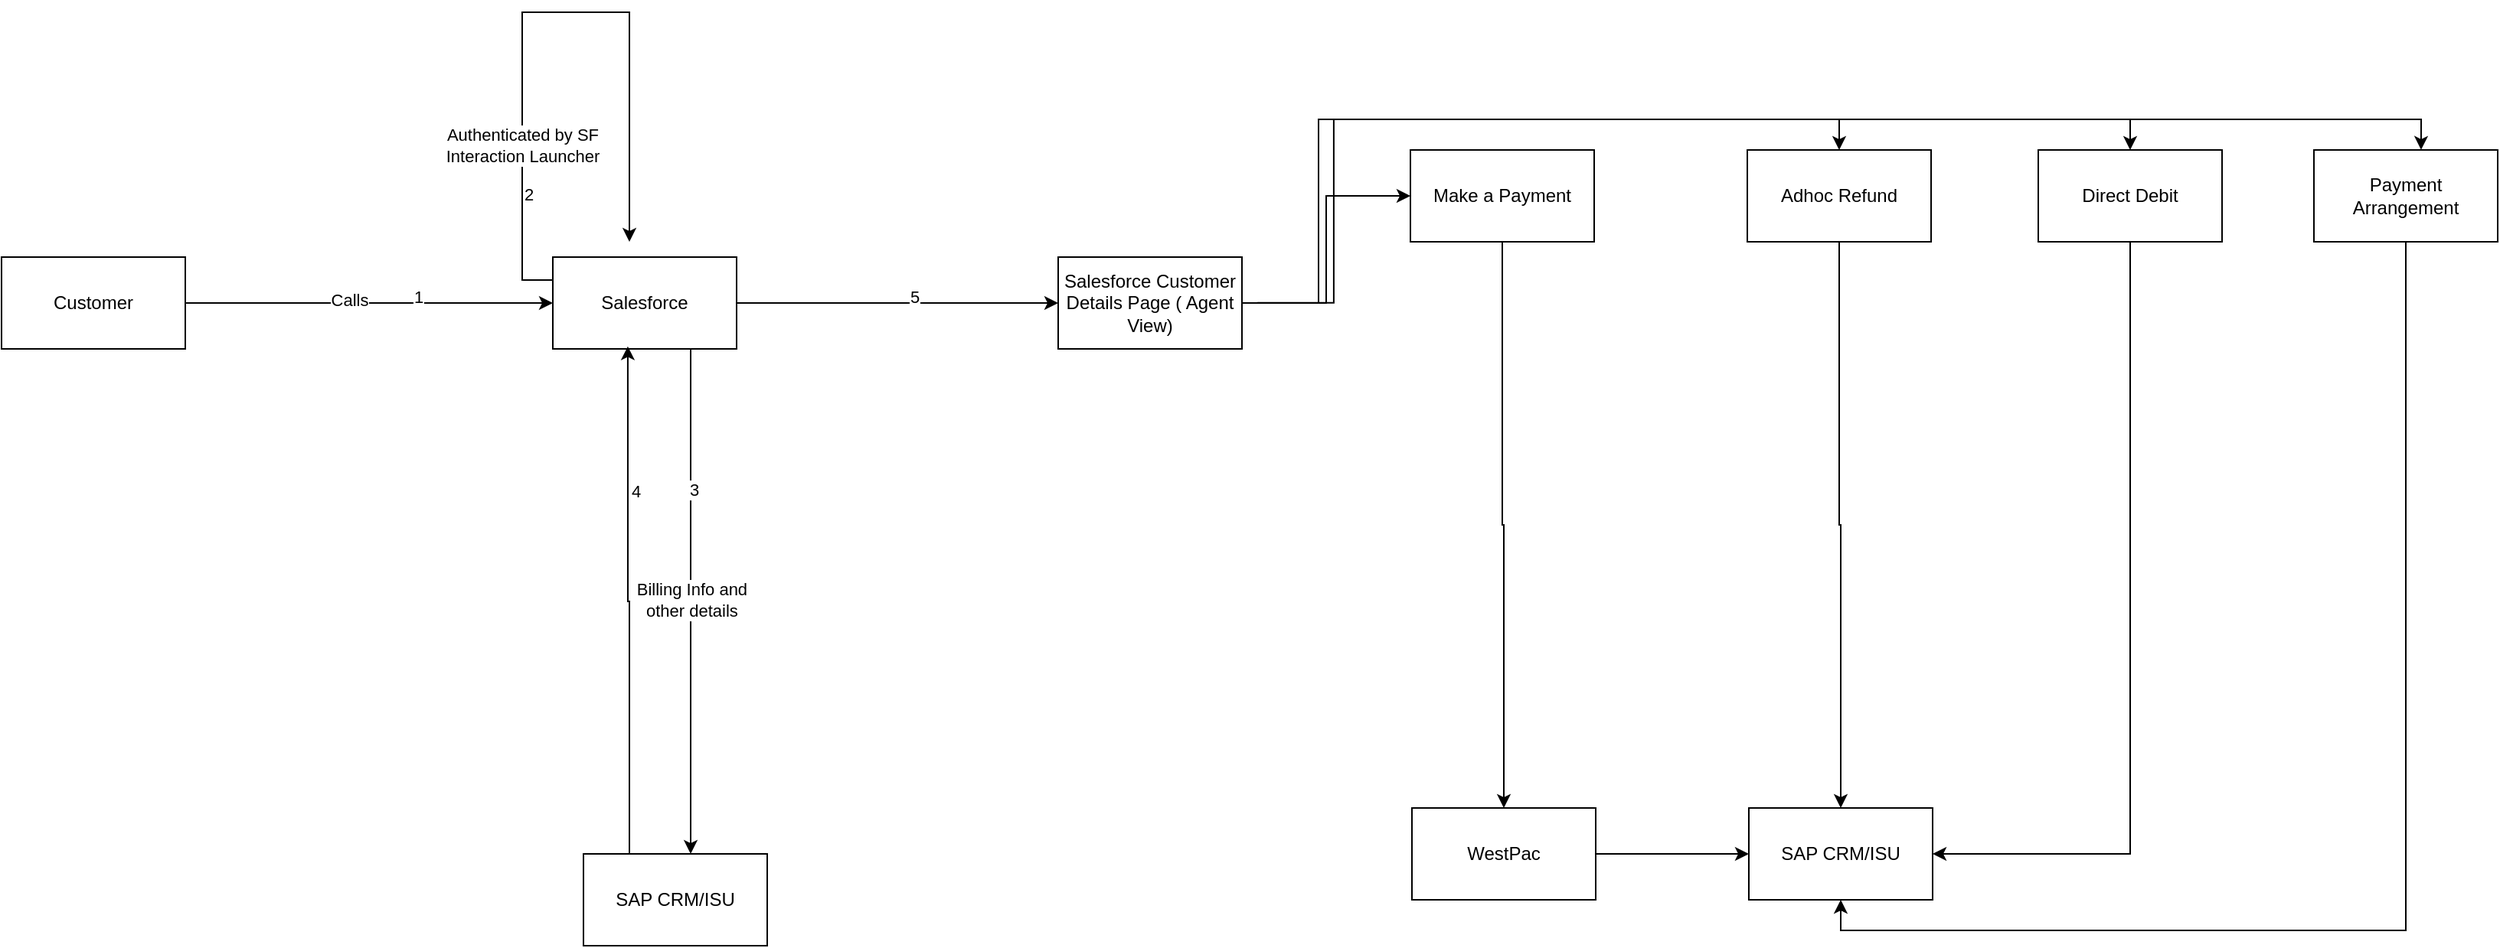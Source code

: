 <mxfile version="26.0.10">
  <diagram name="Page-1" id="iQu3nyqo9eot8f81149F">
    <mxGraphModel dx="1901" dy="2141" grid="1" gridSize="10" guides="1" tooltips="1" connect="1" arrows="1" fold="1" page="1" pageScale="1" pageWidth="850" pageHeight="1100" math="0" shadow="0">
      <root>
        <mxCell id="0" />
        <mxCell id="1" parent="0" />
        <mxCell id="WT15TES9iAEyX-zyvtR5-6" value="" style="edgeStyle=orthogonalEdgeStyle;rounded=0;orthogonalLoop=1;jettySize=auto;html=1;" edge="1" parent="1" source="WT15TES9iAEyX-zyvtR5-1" target="WT15TES9iAEyX-zyvtR5-2">
          <mxGeometry relative="1" as="geometry" />
        </mxCell>
        <mxCell id="WT15TES9iAEyX-zyvtR5-8" value="Calls" style="edgeLabel;html=1;align=center;verticalAlign=middle;resizable=0;points=[];" vertex="1" connectable="0" parent="WT15TES9iAEyX-zyvtR5-6">
          <mxGeometry x="-0.109" y="2" relative="1" as="geometry">
            <mxPoint as="offset" />
          </mxGeometry>
        </mxCell>
        <mxCell id="WT15TES9iAEyX-zyvtR5-24" value="1" style="edgeLabel;html=1;align=center;verticalAlign=middle;resizable=0;points=[];" vertex="1" connectable="0" parent="WT15TES9iAEyX-zyvtR5-6">
          <mxGeometry x="0.264" y="4" relative="1" as="geometry">
            <mxPoint as="offset" />
          </mxGeometry>
        </mxCell>
        <mxCell id="WT15TES9iAEyX-zyvtR5-1" value="Customer" style="rounded=0;whiteSpace=wrap;html=1;" vertex="1" parent="1">
          <mxGeometry x="30" y="90" width="120" height="60" as="geometry" />
        </mxCell>
        <mxCell id="WT15TES9iAEyX-zyvtR5-18" style="edgeStyle=orthogonalEdgeStyle;rounded=0;orthogonalLoop=1;jettySize=auto;html=1;exitX=0.75;exitY=1;exitDx=0;exitDy=0;" edge="1" parent="1" source="WT15TES9iAEyX-zyvtR5-2">
          <mxGeometry relative="1" as="geometry">
            <mxPoint x="480" y="480" as="targetPoint" />
          </mxGeometry>
        </mxCell>
        <mxCell id="WT15TES9iAEyX-zyvtR5-19" value="Billing Info and&amp;nbsp;&lt;div&gt;other details&amp;nbsp;&lt;/div&gt;" style="edgeLabel;html=1;align=center;verticalAlign=middle;resizable=0;points=[];" vertex="1" connectable="0" parent="WT15TES9iAEyX-zyvtR5-18">
          <mxGeometry x="-0.012" y="2" relative="1" as="geometry">
            <mxPoint as="offset" />
          </mxGeometry>
        </mxCell>
        <mxCell id="WT15TES9iAEyX-zyvtR5-26" value="3" style="edgeLabel;html=1;align=center;verticalAlign=middle;resizable=0;points=[];" vertex="1" connectable="0" parent="WT15TES9iAEyX-zyvtR5-18">
          <mxGeometry x="-0.445" y="2" relative="1" as="geometry">
            <mxPoint as="offset" />
          </mxGeometry>
        </mxCell>
        <mxCell id="WT15TES9iAEyX-zyvtR5-21" style="edgeStyle=orthogonalEdgeStyle;rounded=0;orthogonalLoop=1;jettySize=auto;html=1;exitX=0;exitY=0.25;exitDx=0;exitDy=0;" edge="1" parent="1" source="WT15TES9iAEyX-zyvtR5-2">
          <mxGeometry relative="1" as="geometry">
            <mxPoint x="440" y="80" as="targetPoint" />
            <Array as="points">
              <mxPoint x="370" y="105" />
              <mxPoint x="370" y="-70" />
              <mxPoint x="440" y="-70" />
            </Array>
          </mxGeometry>
        </mxCell>
        <mxCell id="WT15TES9iAEyX-zyvtR5-22" value="Authenticated by SF&lt;div&gt;Interaction Launcher&lt;/div&gt;" style="edgeLabel;html=1;align=center;verticalAlign=middle;resizable=0;points=[];" vertex="1" connectable="0" parent="WT15TES9iAEyX-zyvtR5-21">
          <mxGeometry x="-0.483" relative="1" as="geometry">
            <mxPoint y="-1" as="offset" />
          </mxGeometry>
        </mxCell>
        <mxCell id="WT15TES9iAEyX-zyvtR5-25" value="2" style="edgeLabel;html=1;align=center;verticalAlign=middle;resizable=0;points=[];" vertex="1" connectable="0" parent="WT15TES9iAEyX-zyvtR5-21">
          <mxGeometry x="-0.637" y="-4" relative="1" as="geometry">
            <mxPoint y="-1" as="offset" />
          </mxGeometry>
        </mxCell>
        <mxCell id="WT15TES9iAEyX-zyvtR5-28" style="edgeStyle=orthogonalEdgeStyle;rounded=0;orthogonalLoop=1;jettySize=auto;html=1;exitX=1;exitY=0.5;exitDx=0;exitDy=0;entryX=0;entryY=0.5;entryDx=0;entryDy=0;" edge="1" parent="1" source="WT15TES9iAEyX-zyvtR5-2" target="WT15TES9iAEyX-zyvtR5-12">
          <mxGeometry relative="1" as="geometry" />
        </mxCell>
        <mxCell id="WT15TES9iAEyX-zyvtR5-29" value="5" style="edgeLabel;html=1;align=center;verticalAlign=middle;resizable=0;points=[];" vertex="1" connectable="0" parent="WT15TES9iAEyX-zyvtR5-28">
          <mxGeometry x="0.102" y="4" relative="1" as="geometry">
            <mxPoint as="offset" />
          </mxGeometry>
        </mxCell>
        <mxCell id="WT15TES9iAEyX-zyvtR5-2" value="Salesforce" style="rounded=0;whiteSpace=wrap;html=1;" vertex="1" parent="1">
          <mxGeometry x="390" y="90" width="120" height="60" as="geometry" />
        </mxCell>
        <mxCell id="WT15TES9iAEyX-zyvtR5-3" value="SAP CRM/ISU" style="rounded=0;whiteSpace=wrap;html=1;" vertex="1" parent="1">
          <mxGeometry x="410" y="480" width="120" height="60" as="geometry" />
        </mxCell>
        <mxCell id="WT15TES9iAEyX-zyvtR5-42" style="edgeStyle=orthogonalEdgeStyle;rounded=0;orthogonalLoop=1;jettySize=auto;html=1;exitX=1;exitY=0.5;exitDx=0;exitDy=0;entryX=0;entryY=0.5;entryDx=0;entryDy=0;" edge="1" parent="1" source="WT15TES9iAEyX-zyvtR5-4" target="WT15TES9iAEyX-zyvtR5-36">
          <mxGeometry relative="1" as="geometry" />
        </mxCell>
        <mxCell id="WT15TES9iAEyX-zyvtR5-4" value="WestPac" style="rounded=0;whiteSpace=wrap;html=1;" vertex="1" parent="1">
          <mxGeometry x="951" y="450" width="120" height="60" as="geometry" />
        </mxCell>
        <mxCell id="WT15TES9iAEyX-zyvtR5-37" style="edgeStyle=orthogonalEdgeStyle;rounded=0;orthogonalLoop=1;jettySize=auto;html=1;exitX=1;exitY=0.5;exitDx=0;exitDy=0;entryX=0;entryY=0.5;entryDx=0;entryDy=0;" edge="1" parent="1" source="WT15TES9iAEyX-zyvtR5-12" target="WT15TES9iAEyX-zyvtR5-30">
          <mxGeometry relative="1" as="geometry" />
        </mxCell>
        <mxCell id="WT15TES9iAEyX-zyvtR5-38" style="edgeStyle=orthogonalEdgeStyle;rounded=0;orthogonalLoop=1;jettySize=auto;html=1;exitX=1;exitY=0.5;exitDx=0;exitDy=0;entryX=0.5;entryY=0;entryDx=0;entryDy=0;" edge="1" parent="1" source="WT15TES9iAEyX-zyvtR5-12" target="WT15TES9iAEyX-zyvtR5-35">
          <mxGeometry relative="1" as="geometry">
            <Array as="points">
              <mxPoint x="890" y="120" />
              <mxPoint x="890" />
              <mxPoint x="1230" />
            </Array>
          </mxGeometry>
        </mxCell>
        <mxCell id="WT15TES9iAEyX-zyvtR5-39" style="edgeStyle=orthogonalEdgeStyle;rounded=0;orthogonalLoop=1;jettySize=auto;html=1;exitX=1;exitY=0.5;exitDx=0;exitDy=0;entryX=0.5;entryY=0;entryDx=0;entryDy=0;" edge="1" parent="1" source="WT15TES9iAEyX-zyvtR5-12" target="WT15TES9iAEyX-zyvtR5-34">
          <mxGeometry relative="1" as="geometry">
            <Array as="points">
              <mxPoint x="890" y="120" />
              <mxPoint x="890" />
              <mxPoint x="1420" />
            </Array>
          </mxGeometry>
        </mxCell>
        <mxCell id="WT15TES9iAEyX-zyvtR5-40" style="edgeStyle=orthogonalEdgeStyle;rounded=0;orthogonalLoop=1;jettySize=auto;html=1;exitX=1;exitY=0.5;exitDx=0;exitDy=0;entryX=0.5;entryY=0;entryDx=0;entryDy=0;" edge="1" parent="1">
          <mxGeometry relative="1" as="geometry">
            <mxPoint x="849.97" y="119.93" as="sourcePoint" />
            <mxPoint x="1609.97" y="19.93" as="targetPoint" />
            <Array as="points">
              <mxPoint x="899.97" y="119.93" />
              <mxPoint x="899.97" y="-0.07" />
              <mxPoint x="1609.97" y="-0.07" />
            </Array>
          </mxGeometry>
        </mxCell>
        <mxCell id="WT15TES9iAEyX-zyvtR5-12" value="Salesforce Customer Details Page ( Agent View)" style="rounded=0;whiteSpace=wrap;html=1;" vertex="1" parent="1">
          <mxGeometry x="720" y="90" width="120" height="60" as="geometry" />
        </mxCell>
        <mxCell id="WT15TES9iAEyX-zyvtR5-23" style="edgeStyle=orthogonalEdgeStyle;rounded=0;orthogonalLoop=1;jettySize=auto;html=1;exitX=0.25;exitY=0;exitDx=0;exitDy=0;entryX=0.408;entryY=0.972;entryDx=0;entryDy=0;entryPerimeter=0;" edge="1" parent="1" source="WT15TES9iAEyX-zyvtR5-3" target="WT15TES9iAEyX-zyvtR5-2">
          <mxGeometry relative="1" as="geometry" />
        </mxCell>
        <mxCell id="WT15TES9iAEyX-zyvtR5-27" value="4" style="edgeLabel;html=1;align=center;verticalAlign=middle;resizable=0;points=[];" vertex="1" connectable="0" parent="WT15TES9iAEyX-zyvtR5-23">
          <mxGeometry x="0.439" y="-5" relative="1" as="geometry">
            <mxPoint y="1" as="offset" />
          </mxGeometry>
        </mxCell>
        <mxCell id="WT15TES9iAEyX-zyvtR5-41" style="edgeStyle=orthogonalEdgeStyle;rounded=0;orthogonalLoop=1;jettySize=auto;html=1;exitX=0.5;exitY=1;exitDx=0;exitDy=0;" edge="1" parent="1" source="WT15TES9iAEyX-zyvtR5-30" target="WT15TES9iAEyX-zyvtR5-4">
          <mxGeometry relative="1" as="geometry" />
        </mxCell>
        <mxCell id="WT15TES9iAEyX-zyvtR5-30" value="Make a Payment" style="rounded=0;whiteSpace=wrap;html=1;" vertex="1" parent="1">
          <mxGeometry x="950" y="20" width="120" height="60" as="geometry" />
        </mxCell>
        <mxCell id="WT15TES9iAEyX-zyvtR5-45" style="edgeStyle=orthogonalEdgeStyle;rounded=0;orthogonalLoop=1;jettySize=auto;html=1;exitX=0.5;exitY=1;exitDx=0;exitDy=0;entryX=0.5;entryY=1;entryDx=0;entryDy=0;" edge="1" parent="1" source="WT15TES9iAEyX-zyvtR5-33" target="WT15TES9iAEyX-zyvtR5-36">
          <mxGeometry relative="1" as="geometry" />
        </mxCell>
        <mxCell id="WT15TES9iAEyX-zyvtR5-33" value="Payment Arrangement" style="rounded=0;whiteSpace=wrap;html=1;" vertex="1" parent="1">
          <mxGeometry x="1540" y="20" width="120" height="60" as="geometry" />
        </mxCell>
        <mxCell id="WT15TES9iAEyX-zyvtR5-44" style="edgeStyle=orthogonalEdgeStyle;rounded=0;orthogonalLoop=1;jettySize=auto;html=1;exitX=0.5;exitY=1;exitDx=0;exitDy=0;entryX=1;entryY=0.5;entryDx=0;entryDy=0;" edge="1" parent="1" source="WT15TES9iAEyX-zyvtR5-34" target="WT15TES9iAEyX-zyvtR5-36">
          <mxGeometry relative="1" as="geometry" />
        </mxCell>
        <mxCell id="WT15TES9iAEyX-zyvtR5-34" value="Direct Debit" style="rounded=0;whiteSpace=wrap;html=1;" vertex="1" parent="1">
          <mxGeometry x="1360" y="20" width="120" height="60" as="geometry" />
        </mxCell>
        <mxCell id="WT15TES9iAEyX-zyvtR5-43" style="edgeStyle=orthogonalEdgeStyle;rounded=0;orthogonalLoop=1;jettySize=auto;html=1;exitX=0.5;exitY=1;exitDx=0;exitDy=0;" edge="1" parent="1" source="WT15TES9iAEyX-zyvtR5-35" target="WT15TES9iAEyX-zyvtR5-36">
          <mxGeometry relative="1" as="geometry" />
        </mxCell>
        <mxCell id="WT15TES9iAEyX-zyvtR5-35" value="Adhoc Refund" style="rounded=0;whiteSpace=wrap;html=1;" vertex="1" parent="1">
          <mxGeometry x="1170" y="20" width="120" height="60" as="geometry" />
        </mxCell>
        <mxCell id="WT15TES9iAEyX-zyvtR5-36" value="SAP CRM/ISU" style="rounded=0;whiteSpace=wrap;html=1;" vertex="1" parent="1">
          <mxGeometry x="1171" y="450" width="120" height="60" as="geometry" />
        </mxCell>
      </root>
    </mxGraphModel>
  </diagram>
</mxfile>
